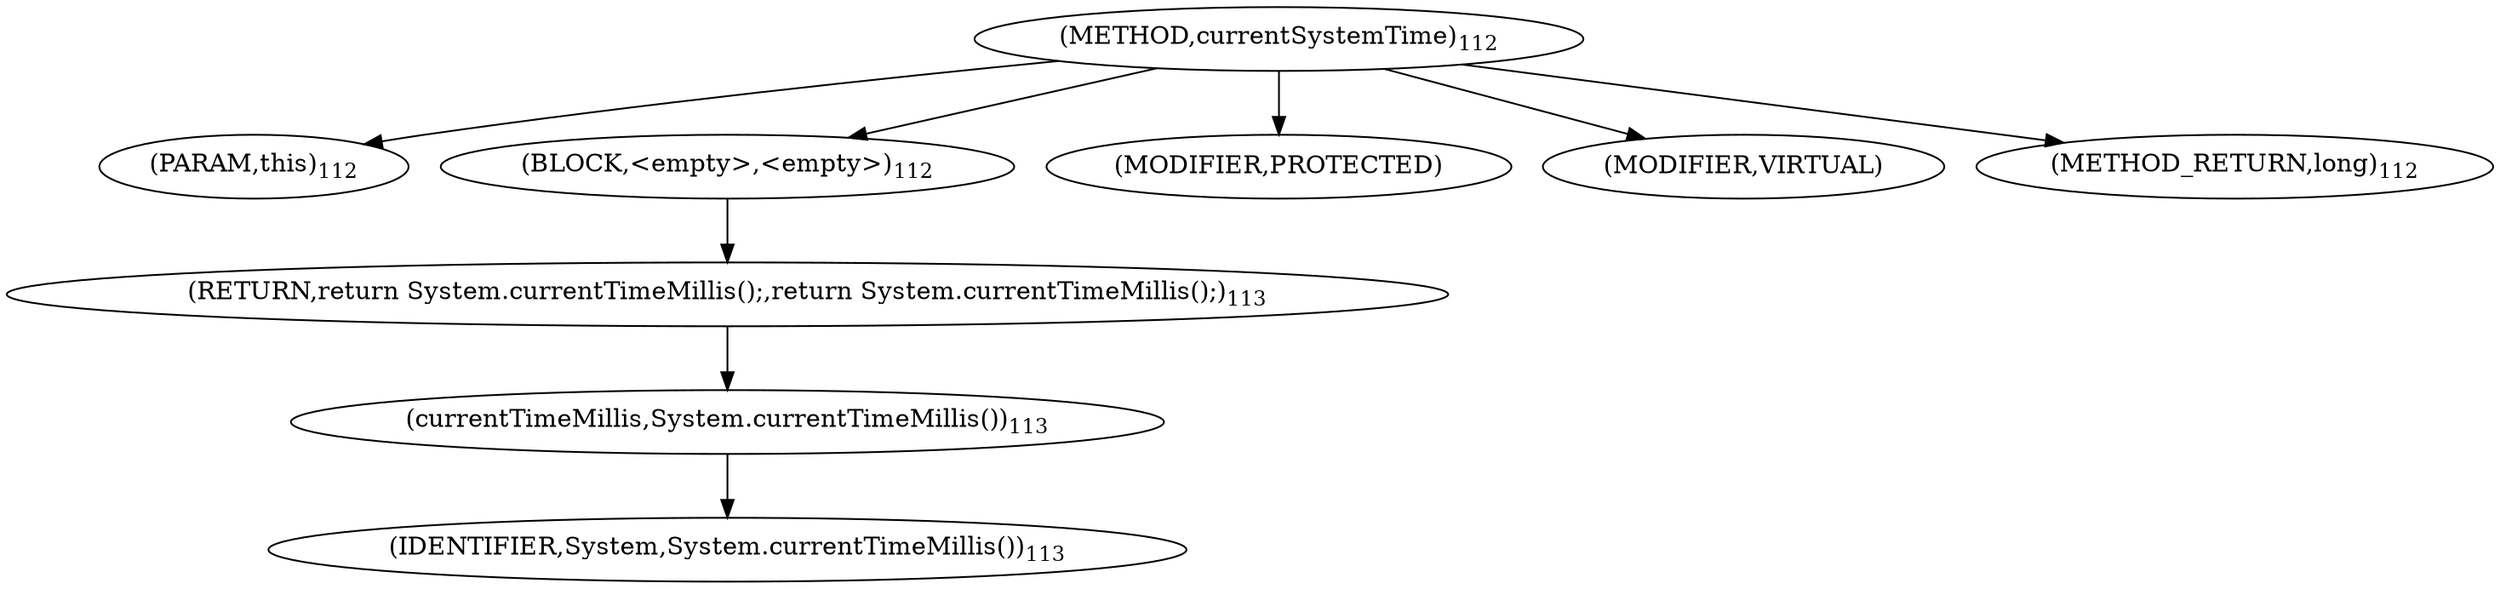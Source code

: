 digraph "currentSystemTime" {  
"207" [label = <(METHOD,currentSystemTime)<SUB>112</SUB>> ]
"208" [label = <(PARAM,this)<SUB>112</SUB>> ]
"209" [label = <(BLOCK,&lt;empty&gt;,&lt;empty&gt;)<SUB>112</SUB>> ]
"210" [label = <(RETURN,return System.currentTimeMillis();,return System.currentTimeMillis();)<SUB>113</SUB>> ]
"211" [label = <(currentTimeMillis,System.currentTimeMillis())<SUB>113</SUB>> ]
"212" [label = <(IDENTIFIER,System,System.currentTimeMillis())<SUB>113</SUB>> ]
"213" [label = <(MODIFIER,PROTECTED)> ]
"214" [label = <(MODIFIER,VIRTUAL)> ]
"215" [label = <(METHOD_RETURN,long)<SUB>112</SUB>> ]
  "207" -> "208" 
  "207" -> "209" 
  "207" -> "213" 
  "207" -> "214" 
  "207" -> "215" 
  "209" -> "210" 
  "210" -> "211" 
  "211" -> "212" 
}
